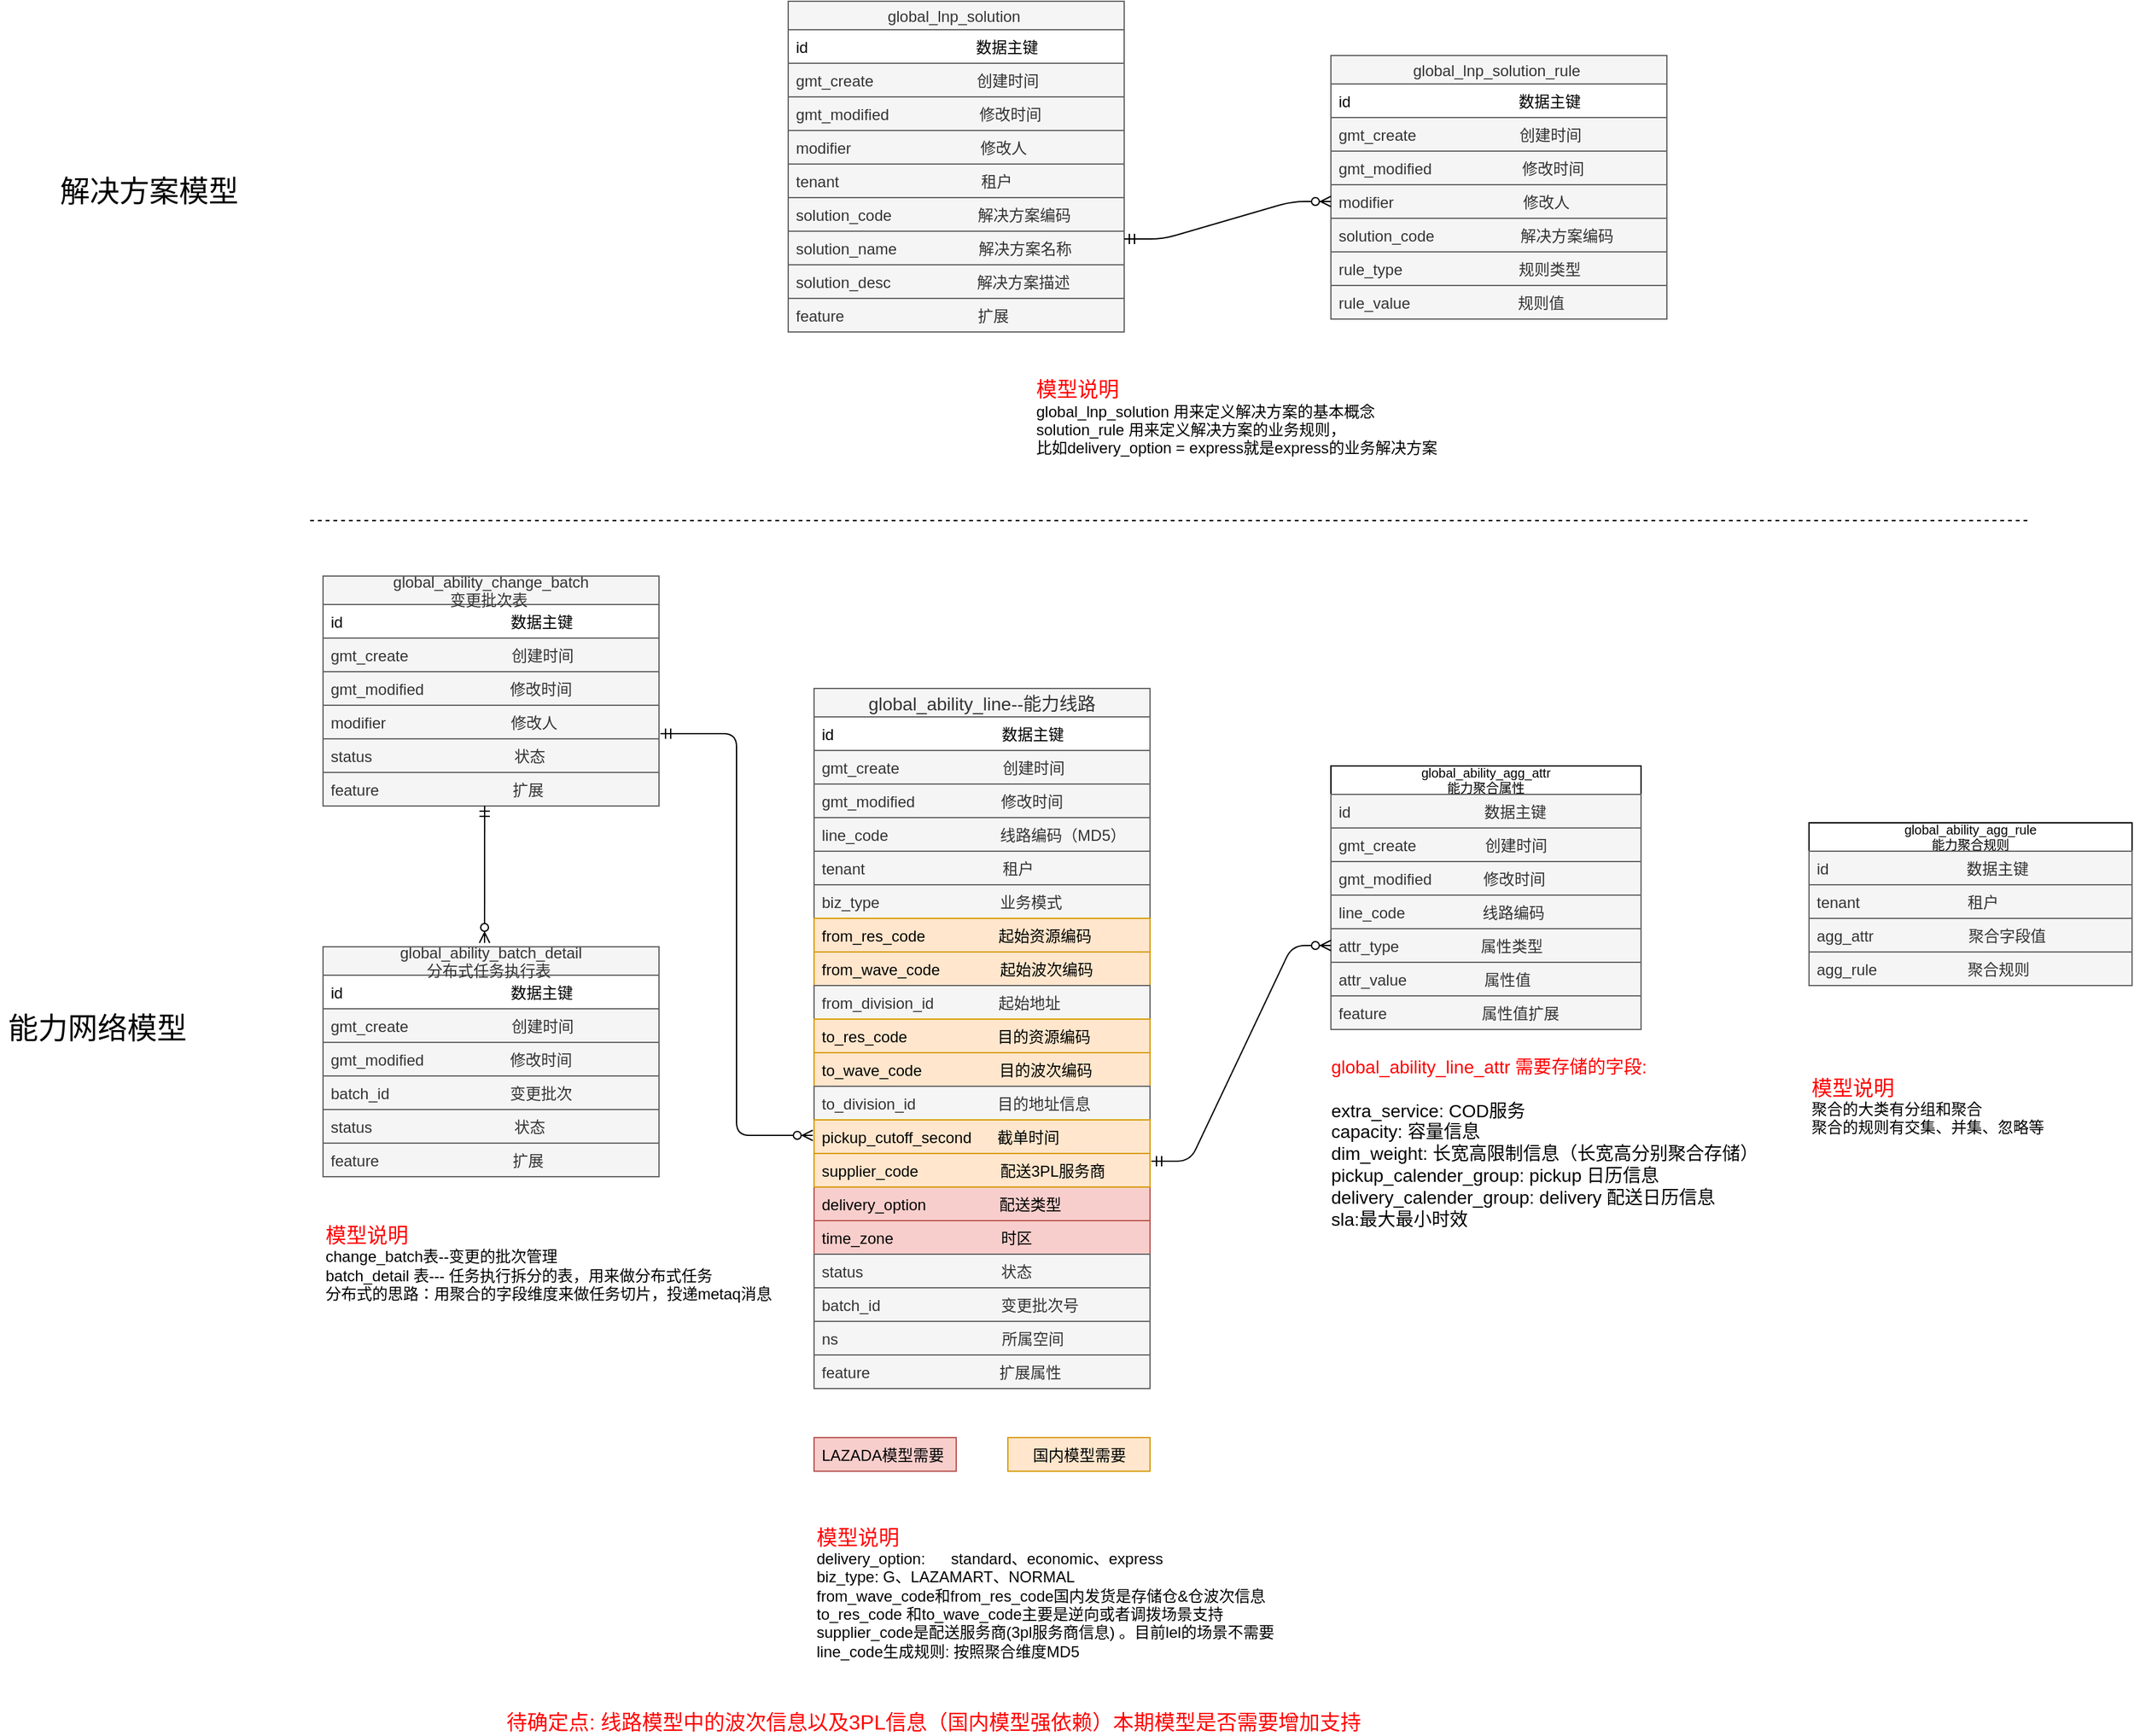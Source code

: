 <mxfile version="12.5.3" type="github">
  <diagram id="C5RBs43oDa-KdzZeNtuy" name="Page-1">
    <mxGraphModel dx="1773" dy="1760" grid="1" gridSize="10" guides="1" tooltips="1" connect="1" arrows="1" fold="1" page="1" pageScale="1" pageWidth="827" pageHeight="1169" math="0" shadow="0">
      <root>
        <mxCell id="WIyWlLk6GJQsqaUBKTNV-0"/>
        <mxCell id="WIyWlLk6GJQsqaUBKTNV-1" parent="WIyWlLk6GJQsqaUBKTNV-0"/>
        <mxCell id="9fP7N4kS7fGpAyiYnjO7-0" value="global_ability_line--能力线路" style="swimlane;fontStyle=0;childLayout=stackLayout;horizontal=1;startSize=22;horizontalStack=0;resizeParent=1;resizeParentMax=0;resizeLast=0;collapsible=1;marginBottom=0;swimlaneFillColor=#ffffff;align=center;fontSize=14;fillColor=#f5f5f5;strokeColor=#666666;fontColor=#333333;" parent="WIyWlLk6GJQsqaUBKTNV-1" vertex="1">
          <mxGeometry x="230" y="60" width="260" height="360" as="geometry"/>
        </mxCell>
        <mxCell id="9fP7N4kS7fGpAyiYnjO7-1" value="id                                       数据主键" style="text;spacingLeft=4;spacingRight=4;overflow=hidden;rotatable=0;points=[[0,0.5],[1,0.5]];portConstraint=eastwest;fontSize=12;" parent="9fP7N4kS7fGpAyiYnjO7-0" vertex="1">
          <mxGeometry y="22" width="260" height="26" as="geometry"/>
        </mxCell>
        <mxCell id="ztJhW-txVgWMC0Fm-MHa-25" value="gmt_create                        创建时间" style="text;spacingLeft=4;spacingRight=4;overflow=hidden;rotatable=0;points=[[0,0.5],[1,0.5]];portConstraint=eastwest;fontSize=12;fillColor=#f5f5f5;strokeColor=#666666;fontColor=#333333;" parent="9fP7N4kS7fGpAyiYnjO7-0" vertex="1">
          <mxGeometry y="48" width="260" height="26" as="geometry"/>
        </mxCell>
        <mxCell id="ztJhW-txVgWMC0Fm-MHa-26" value="gmt_modified                    修改时间" style="text;spacingLeft=4;spacingRight=4;overflow=hidden;rotatable=0;points=[[0,0.5],[1,0.5]];portConstraint=eastwest;fontSize=12;fillColor=#f5f5f5;strokeColor=#666666;fontColor=#333333;" parent="9fP7N4kS7fGpAyiYnjO7-0" vertex="1">
          <mxGeometry y="74" width="260" height="26" as="geometry"/>
        </mxCell>
        <mxCell id="ztJhW-txVgWMC0Fm-MHa-24" value="line_code                          线路编码（MD5）" style="text;spacingLeft=4;spacingRight=4;overflow=hidden;rotatable=0;points=[[0,0.5],[1,0.5]];portConstraint=eastwest;fontSize=12;fillColor=#f5f5f5;strokeColor=#666666;fontColor=#333333;" parent="9fP7N4kS7fGpAyiYnjO7-0" vertex="1">
          <mxGeometry y="100" width="260" height="26" as="geometry"/>
        </mxCell>
        <mxCell id="9fP7N4kS7fGpAyiYnjO7-6" value="tenant                                租户" style="text;spacingLeft=4;spacingRight=4;overflow=hidden;rotatable=0;points=[[0,0.5],[1,0.5]];portConstraint=eastwest;fontSize=12;perimeterSpacing=1;fillColor=#f5f5f5;strokeColor=#666666;fontColor=#333333;" parent="9fP7N4kS7fGpAyiYnjO7-0" vertex="1">
          <mxGeometry y="126" width="260" height="26" as="geometry"/>
        </mxCell>
        <mxCell id="ztJhW-txVgWMC0Fm-MHa-15" value="biz_type                            业务模式" style="text;spacingLeft=4;spacingRight=4;overflow=hidden;rotatable=0;points=[[0,0.5],[1,0.5]];portConstraint=eastwest;fontSize=12;perimeterSpacing=1;fillColor=#f5f5f5;strokeColor=#666666;fontColor=#333333;" parent="9fP7N4kS7fGpAyiYnjO7-0" vertex="1">
          <mxGeometry y="152" width="260" height="26" as="geometry"/>
        </mxCell>
        <mxCell id="9fP7N4kS7fGpAyiYnjO7-2" value="from_res_code                 起始资源编码" style="text;spacingLeft=4;spacingRight=4;overflow=hidden;rotatable=0;points=[[0,0.5],[1,0.5]];portConstraint=eastwest;fontSize=12;fillColor=#ffe6cc;strokeColor=#d79b00;" parent="9fP7N4kS7fGpAyiYnjO7-0" vertex="1">
          <mxGeometry y="178" width="260" height="26" as="geometry"/>
        </mxCell>
        <mxCell id="9fP7N4kS7fGpAyiYnjO7-3" value="from_wave_code              起始波次编码" style="text;strokeColor=#d79b00;fillColor=#ffe6cc;spacingLeft=4;spacingRight=4;overflow=hidden;rotatable=0;points=[[0,0.5],[1,0.5]];portConstraint=eastwest;fontSize=12;" parent="9fP7N4kS7fGpAyiYnjO7-0" vertex="1">
          <mxGeometry y="204" width="260" height="26" as="geometry"/>
        </mxCell>
        <mxCell id="9fP7N4kS7fGpAyiYnjO7-4" value="from_division_id               起始地址" style="text;strokeColor=#666666;fillColor=#f5f5f5;spacingLeft=4;spacingRight=4;overflow=hidden;rotatable=0;points=[[0,0.5],[1,0.5]];portConstraint=eastwest;fontSize=12;fontColor=#333333;" parent="9fP7N4kS7fGpAyiYnjO7-0" vertex="1">
          <mxGeometry y="230" width="260" height="26" as="geometry"/>
        </mxCell>
        <mxCell id="9fP7N4kS7fGpAyiYnjO7-5" value="to_res_code                     目的资源编码" style="text;strokeColor=#d79b00;fillColor=#ffe6cc;spacingLeft=4;spacingRight=4;overflow=hidden;rotatable=0;points=[[0,0.5],[1,0.5]];portConstraint=eastwest;fontSize=12;" parent="9fP7N4kS7fGpAyiYnjO7-0" vertex="1">
          <mxGeometry y="256" width="260" height="26" as="geometry"/>
        </mxCell>
        <mxCell id="ztJhW-txVgWMC0Fm-MHa-39" value="to_wave_code                  目的波次编码" style="text;strokeColor=#d79b00;fillColor=#ffe6cc;spacingLeft=4;spacingRight=4;overflow=hidden;rotatable=0;points=[[0,0.5],[1,0.5]];portConstraint=eastwest;fontSize=12;" parent="9fP7N4kS7fGpAyiYnjO7-0" vertex="1">
          <mxGeometry y="282" width="260" height="26" as="geometry"/>
        </mxCell>
        <mxCell id="ztJhW-txVgWMC0Fm-MHa-38" value="to_division_id                   目的地址信息" style="text;spacingLeft=4;spacingRight=4;overflow=hidden;rotatable=0;points=[[0,0.5],[1,0.5]];portConstraint=eastwest;fontSize=12;fillColor=#f5f5f5;strokeColor=#666666;fontColor=#333333;" parent="9fP7N4kS7fGpAyiYnjO7-0" vertex="1">
          <mxGeometry y="308" width="260" height="26" as="geometry"/>
        </mxCell>
        <mxCell id="ztJhW-txVgWMC0Fm-MHa-37" value="pickup_cutoff_second      截单时间" style="text;strokeColor=#d79b00;fillColor=#ffe6cc;spacingLeft=4;spacingRight=4;overflow=hidden;rotatable=0;points=[[0,0.5],[1,0.5]];portConstraint=eastwest;fontSize=12;" parent="9fP7N4kS7fGpAyiYnjO7-0" vertex="1">
          <mxGeometry y="334" width="260" height="26" as="geometry"/>
        </mxCell>
        <mxCell id="9fP7N4kS7fGpAyiYnjO7-12" value="global_ability_agg_attr&#xa;能力聚合属性" style="swimlane;fontStyle=0;childLayout=stackLayout;horizontal=1;startSize=22;fillColor=none;horizontalStack=0;resizeParent=1;resizeParentMax=0;resizeLast=0;collapsible=1;marginBottom=0;swimlaneFillColor=#ffffff;align=center;fontSize=10;" parent="WIyWlLk6GJQsqaUBKTNV-1" vertex="1">
          <mxGeometry x="630" y="120" width="240" height="204" as="geometry"/>
        </mxCell>
        <mxCell id="9fP7N4kS7fGpAyiYnjO7-13" value="id                               数据主键" style="text;strokeColor=#666666;fillColor=#f5f5f5;spacingLeft=4;spacingRight=4;overflow=hidden;rotatable=0;points=[[0,0.5],[1,0.5]];portConstraint=eastwest;fontSize=12;fontColor=#333333;" parent="9fP7N4kS7fGpAyiYnjO7-12" vertex="1">
          <mxGeometry y="22" width="240" height="26" as="geometry"/>
        </mxCell>
        <mxCell id="ztJhW-txVgWMC0Fm-MHa-98" value="gmt_create                创建时间" style="text;strokeColor=#666666;fillColor=#f5f5f5;spacingLeft=4;spacingRight=4;overflow=hidden;rotatable=0;points=[[0,0.5],[1,0.5]];portConstraint=eastwest;fontSize=12;fontColor=#333333;" parent="9fP7N4kS7fGpAyiYnjO7-12" vertex="1">
          <mxGeometry y="48" width="240" height="26" as="geometry"/>
        </mxCell>
        <mxCell id="ztJhW-txVgWMC0Fm-MHa-99" value="gmt_modified            修改时间" style="text;strokeColor=#666666;fillColor=#f5f5f5;spacingLeft=4;spacingRight=4;overflow=hidden;rotatable=0;points=[[0,0.5],[1,0.5]];portConstraint=eastwest;fontSize=12;fontColor=#333333;" parent="9fP7N4kS7fGpAyiYnjO7-12" vertex="1">
          <mxGeometry y="74" width="240" height="26" as="geometry"/>
        </mxCell>
        <mxCell id="ztJhW-txVgWMC0Fm-MHa-97" value="line_code                  线路编码" style="text;strokeColor=#666666;fillColor=#f5f5f5;spacingLeft=4;spacingRight=4;overflow=hidden;rotatable=0;points=[[0,0.5],[1,0.5]];portConstraint=eastwest;fontSize=12;fontColor=#333333;" parent="9fP7N4kS7fGpAyiYnjO7-12" vertex="1">
          <mxGeometry y="100" width="240" height="26" as="geometry"/>
        </mxCell>
        <mxCell id="9fP7N4kS7fGpAyiYnjO7-14" value="attr_type                   属性类型" style="text;strokeColor=#666666;fillColor=#f5f5f5;spacingLeft=4;spacingRight=4;overflow=hidden;rotatable=0;points=[[0,0.5],[1,0.5]];portConstraint=eastwest;fontSize=12;fontColor=#333333;" parent="9fP7N4kS7fGpAyiYnjO7-12" vertex="1">
          <mxGeometry y="126" width="240" height="26" as="geometry"/>
        </mxCell>
        <mxCell id="ztJhW-txVgWMC0Fm-MHa-0" value="attr_value                  属性值" style="text;strokeColor=#666666;fillColor=#f5f5f5;spacingLeft=4;spacingRight=4;overflow=hidden;rotatable=0;points=[[0,0.5],[1,0.5]];portConstraint=eastwest;fontSize=12;fontColor=#333333;" parent="9fP7N4kS7fGpAyiYnjO7-12" vertex="1">
          <mxGeometry y="152" width="240" height="26" as="geometry"/>
        </mxCell>
        <mxCell id="ztJhW-txVgWMC0Fm-MHa-14" value="feature                      属性值扩展" style="text;strokeColor=#666666;fillColor=#f5f5f5;spacingLeft=4;spacingRight=4;overflow=hidden;rotatable=0;points=[[0,0.5],[1,0.5]];portConstraint=eastwest;fontSize=12;fontColor=#333333;" parent="9fP7N4kS7fGpAyiYnjO7-12" vertex="1">
          <mxGeometry y="178" width="240" height="26" as="geometry"/>
        </mxCell>
        <mxCell id="9fP7N4kS7fGpAyiYnjO7-26" value="" style="edgeStyle=entityRelationEdgeStyle;fontSize=12;html=1;endArrow=ERzeroToMany;startArrow=ERmandOne;entryX=0;entryY=0.5;entryDx=0;entryDy=0;exitX=1.004;exitY=0.231;exitDx=0;exitDy=0;exitPerimeter=0;" parent="WIyWlLk6GJQsqaUBKTNV-1" target="9fP7N4kS7fGpAyiYnjO7-14" edge="1">
          <mxGeometry width="100" height="100" relative="1" as="geometry">
            <mxPoint x="491" y="426" as="sourcePoint"/>
            <mxPoint x="600" y="350" as="targetPoint"/>
          </mxGeometry>
        </mxCell>
        <mxCell id="9fP7N4kS7fGpAyiYnjO7-56" value="" style="endArrow=none;dashed=1;html=1;" parent="WIyWlLk6GJQsqaUBKTNV-1" edge="1">
          <mxGeometry width="50" height="50" relative="1" as="geometry">
            <mxPoint x="-160" y="-70" as="sourcePoint"/>
            <mxPoint x="1172" y="-70" as="targetPoint"/>
          </mxGeometry>
        </mxCell>
        <mxCell id="9fP7N4kS7fGpAyiYnjO7-58" value="&lt;font style=&quot;font-size: 23px&quot;&gt;能力网络模型&lt;/font&gt;" style="text;html=1;align=center;verticalAlign=middle;resizable=0;points=[];autosize=1;" parent="WIyWlLk6GJQsqaUBKTNV-1" vertex="1">
          <mxGeometry x="-400" y="313" width="150" height="20" as="geometry"/>
        </mxCell>
        <mxCell id="ztJhW-txVgWMC0Fm-MHa-5" value="time_zone                         时区" style="text;strokeColor=#b85450;fillColor=#f8cecc;spacingLeft=4;spacingRight=4;overflow=hidden;rotatable=0;points=[[0,0.5],[1,0.5]];portConstraint=eastwest;fontSize=12;" parent="WIyWlLk6GJQsqaUBKTNV-1" vertex="1">
          <mxGeometry x="230" y="472" width="260" height="26" as="geometry"/>
        </mxCell>
        <mxCell id="ztJhW-txVgWMC0Fm-MHa-7" value="LAZADA模型需要" style="text;strokeColor=#b85450;fillColor=#f8cecc;spacingLeft=4;spacingRight=4;overflow=hidden;rotatable=0;points=[[0,0.5],[1,0.5]];portConstraint=eastwest;fontSize=12;" parent="WIyWlLk6GJQsqaUBKTNV-1" vertex="1">
          <mxGeometry x="230" y="640" width="110" height="26" as="geometry"/>
        </mxCell>
        <mxCell id="ztJhW-txVgWMC0Fm-MHa-8" value="    国内模型需要" style="text;strokeColor=#d79b00;fillColor=#ffe6cc;spacingLeft=4;spacingRight=4;overflow=hidden;rotatable=0;points=[[0,0.5],[1,0.5]];portConstraint=eastwest;fontSize=12;" parent="WIyWlLk6GJQsqaUBKTNV-1" vertex="1">
          <mxGeometry x="380" y="640" width="110" height="26" as="geometry"/>
        </mxCell>
        <mxCell id="ztJhW-txVgWMC0Fm-MHa-10" value="&lt;div style=&quot;text-align: left&quot;&gt;&lt;span style=&quot;font-size: 14px&quot;&gt;&lt;font color=&quot;#ff0000&quot;&gt;global_ability_line_attr 需要存储的字段:&lt;/font&gt;&lt;/span&gt;&lt;/div&gt;&lt;div style=&quot;text-align: left&quot;&gt;&lt;span style=&quot;font-size: 14px&quot;&gt;&lt;br&gt;&lt;/span&gt;&lt;/div&gt;&lt;div style=&quot;text-align: left&quot;&gt;&lt;span style=&quot;font-size: 14px&quot;&gt;extra_service: COD服务&lt;/span&gt;&lt;/div&gt;&lt;span style=&quot;font-size: 14px&quot;&gt;&lt;div style=&quot;text-align: left&quot;&gt;&lt;span&gt;capacity: 容量信息&lt;/span&gt;&lt;/div&gt;&lt;/span&gt;&lt;span style=&quot;font-size: 14px&quot;&gt;&lt;div style=&quot;text-align: left&quot;&gt;&lt;span&gt;dim_weight: 长宽高限制信息（长宽高分别聚合存储）&lt;/span&gt;&lt;/div&gt;&lt;div style=&quot;text-align: left&quot;&gt;&lt;span&gt;pickup_calender_group: pickup 日历信息&lt;/span&gt;&lt;/div&gt;&lt;div style=&quot;text-align: left&quot;&gt;&lt;span&gt;delivery_calender_group: delivery 配送日历信息&lt;/span&gt;&lt;/div&gt;&lt;div style=&quot;text-align: left&quot;&gt;sla:最大最小时效&lt;/div&gt;&lt;/span&gt;&lt;span style=&quot;font-size: 14px&quot;&gt;&lt;br&gt;&lt;/span&gt;&lt;div id=&quot;u1490&quot; class=&quot;ax_default&quot; style=&quot;font-family: &amp;#34;arialmt&amp;#34; , &amp;#34;arial&amp;#34; ; font-size: 13px ; color: rgb(51 , 51 , 51) ; line-height: normal ; border-width: 0px ; position: absolute ; left: 963px ; top: 0px ; width: 107px ; height: 35px ; white-space: normal&quot;&gt;&lt;div id=&quot;u1490_text&quot; class=&quot;text &quot; style=&quot;border-width: 0px ; position: absolute ; left: 2px ; top: 10px ; width: 103px ; overflow-wrap: break-word&quot;&gt;&lt;p style=&quot;margin: 0px&quot;&gt;&lt;br&gt;&lt;/p&gt;&lt;/div&gt;&lt;/div&gt;&lt;div id=&quot;u1491&quot; class=&quot;ax_default&quot; style=&quot;font-family: &amp;#34;arialmt&amp;#34; , &amp;#34;arial&amp;#34; ; font-size: 13px ; color: rgb(51 , 51 , 51) ; line-height: normal ; border-width: 0px ; position: absolute ; left: 1070px ; top: 0px ; width: 107px ; height: 35px ; white-space: normal&quot;&gt;&lt;/div&gt;" style="text;html=1;align=center;verticalAlign=middle;resizable=0;points=[];autosize=1;" parent="WIyWlLk6GJQsqaUBKTNV-1" vertex="1">
          <mxGeometry x="620" y="350" width="350" height="140" as="geometry"/>
        </mxCell>
        <mxCell id="ztJhW-txVgWMC0Fm-MHa-3" value="delivery_option                 配送类型" style="text;strokeColor=#b85450;fillColor=#f8cecc;spacingLeft=4;spacingRight=4;overflow=hidden;rotatable=0;points=[[0,0.5],[1,0.5]];portConstraint=eastwest;fontSize=12;" parent="WIyWlLk6GJQsqaUBKTNV-1" vertex="1">
          <mxGeometry x="230" y="446" width="260" height="26" as="geometry"/>
        </mxCell>
        <mxCell id="9fP7N4kS7fGpAyiYnjO7-10" value="supplier_code                   配送3PL服务商" style="text;strokeColor=#d79b00;fillColor=#ffe6cc;spacingLeft=4;spacingRight=4;overflow=hidden;rotatable=0;points=[[0,0.5],[1,0.5]];portConstraint=eastwest;fontSize=12;" parent="WIyWlLk6GJQsqaUBKTNV-1" vertex="1">
          <mxGeometry x="230" y="420" width="260" height="26" as="geometry"/>
        </mxCell>
        <mxCell id="ztJhW-txVgWMC0Fm-MHa-41" value="feature                              扩展属性" style="text;strokeColor=#666666;fillColor=#f5f5f5;spacingLeft=4;spacingRight=4;overflow=hidden;rotatable=0;points=[[0,0.5],[1,0.5]];portConstraint=eastwest;fontSize=12;fontColor=#333333;" parent="WIyWlLk6GJQsqaUBKTNV-1" vertex="1">
          <mxGeometry x="230" y="576" width="260" height="26" as="geometry"/>
        </mxCell>
        <mxCell id="ztJhW-txVgWMC0Fm-MHa-42" value="status                                状态" style="text;strokeColor=#666666;fillColor=#f5f5f5;spacingLeft=4;spacingRight=4;overflow=hidden;rotatable=0;points=[[0,0.5],[1,0.5]];portConstraint=eastwest;fontSize=12;fontColor=#333333;" parent="WIyWlLk6GJQsqaUBKTNV-1" vertex="1">
          <mxGeometry x="230" y="498" width="260" height="26" as="geometry"/>
        </mxCell>
        <mxCell id="ztJhW-txVgWMC0Fm-MHa-43" value="batch_id                            变更批次号" style="text;strokeColor=#666666;fillColor=#f5f5f5;spacingLeft=4;spacingRight=4;overflow=hidden;rotatable=0;points=[[0,0.5],[1,0.5]];portConstraint=eastwest;fontSize=12;fontColor=#333333;" parent="WIyWlLk6GJQsqaUBKTNV-1" vertex="1">
          <mxGeometry x="230" y="524" width="260" height="26" as="geometry"/>
        </mxCell>
        <mxCell id="ztJhW-txVgWMC0Fm-MHa-44" value="&lt;div&gt;&lt;font style=&quot;font-size: 16px&quot; color=&quot;#ff0000&quot;&gt;模型说明&lt;/font&gt;&lt;/div&gt;&lt;div&gt;delivery_option:&amp;nbsp; &amp;nbsp; &amp;nbsp; standard、economic、express&lt;/div&gt;&lt;div&gt;biz_type: G、LAZAMART、NORMAL&lt;/div&gt;&lt;div&gt;from_wave_code和from_res_code国内发货是存储仓&amp;amp;仓波次信息&lt;/div&gt;&lt;div&gt;to_res_code 和to_wave_code主要是逆向或者调拨场景支持&lt;/div&gt;&lt;div&gt;supplier_code是配送服务商(3pl服务商信息) 。目前lel的场景不需要&lt;/div&gt;&lt;div&gt;line_code生成规则: 按照聚合维度MD5&lt;/div&gt;" style="text;html=1;align=left;verticalAlign=middle;resizable=0;points=[];autosize=1;" parent="WIyWlLk6GJQsqaUBKTNV-1" vertex="1">
          <mxGeometry x="230" y="710" width="370" height="100" as="geometry"/>
        </mxCell>
        <mxCell id="ztJhW-txVgWMC0Fm-MHa-45" value="global_ability_change_batch&#xa;变更批次表 " style="swimlane;fontStyle=0;childLayout=stackLayout;horizontal=1;startSize=22;horizontalStack=0;resizeParent=1;resizeParentMax=0;resizeLast=0;collapsible=1;marginBottom=0;swimlaneFillColor=#ffffff;align=center;fontSize=12;fillColor=#f5f5f5;strokeColor=#666666;fontColor=#333333;" parent="WIyWlLk6GJQsqaUBKTNV-1" vertex="1">
          <mxGeometry x="-150" y="-27" width="260" height="178" as="geometry"/>
        </mxCell>
        <mxCell id="ztJhW-txVgWMC0Fm-MHa-46" value="id                                       数据主键" style="text;spacingLeft=4;spacingRight=4;overflow=hidden;rotatable=0;points=[[0,0.5],[1,0.5]];portConstraint=eastwest;fontSize=12;" parent="ztJhW-txVgWMC0Fm-MHa-45" vertex="1">
          <mxGeometry y="22" width="260" height="26" as="geometry"/>
        </mxCell>
        <mxCell id="ztJhW-txVgWMC0Fm-MHa-47" value="gmt_create                        创建时间" style="text;spacingLeft=4;spacingRight=4;overflow=hidden;rotatable=0;points=[[0,0.5],[1,0.5]];portConstraint=eastwest;fontSize=12;fillColor=#f5f5f5;strokeColor=#666666;fontColor=#333333;" parent="ztJhW-txVgWMC0Fm-MHa-45" vertex="1">
          <mxGeometry y="48" width="260" height="26" as="geometry"/>
        </mxCell>
        <mxCell id="ztJhW-txVgWMC0Fm-MHa-48" value="gmt_modified                    修改时间" style="text;spacingLeft=4;spacingRight=4;overflow=hidden;rotatable=0;points=[[0,0.5],[1,0.5]];portConstraint=eastwest;fontSize=12;fillColor=#f5f5f5;strokeColor=#666666;fontColor=#333333;" parent="ztJhW-txVgWMC0Fm-MHa-45" vertex="1">
          <mxGeometry y="74" width="260" height="26" as="geometry"/>
        </mxCell>
        <mxCell id="ztJhW-txVgWMC0Fm-MHa-61" value="modifier                             修改人" style="text;spacingLeft=4;spacingRight=4;overflow=hidden;rotatable=0;points=[[0,0.5],[1,0.5]];portConstraint=eastwest;fontSize=12;fillColor=#f5f5f5;strokeColor=#666666;fontColor=#333333;" parent="ztJhW-txVgWMC0Fm-MHa-45" vertex="1">
          <mxGeometry y="100" width="260" height="26" as="geometry"/>
        </mxCell>
        <mxCell id="ztJhW-txVgWMC0Fm-MHa-49" value="status                                 状态" style="text;spacingLeft=4;spacingRight=4;overflow=hidden;rotatable=0;points=[[0,0.5],[1,0.5]];portConstraint=eastwest;fontSize=12;fillColor=#f5f5f5;strokeColor=#666666;fontColor=#333333;" parent="ztJhW-txVgWMC0Fm-MHa-45" vertex="1">
          <mxGeometry y="126" width="260" height="26" as="geometry"/>
        </mxCell>
        <mxCell id="ztJhW-txVgWMC0Fm-MHa-60" value="feature                               扩展" style="text;strokeColor=#666666;fillColor=#f5f5f5;spacingLeft=4;spacingRight=4;overflow=hidden;rotatable=0;points=[[0,0.5],[1,0.5]];portConstraint=eastwest;fontSize=12;fontColor=#333333;" parent="ztJhW-txVgWMC0Fm-MHa-45" vertex="1">
          <mxGeometry y="152" width="260" height="26" as="geometry"/>
        </mxCell>
        <mxCell id="ztJhW-txVgWMC0Fm-MHa-63" value="global_ability_batch_detail&#xa;分布式任务执行表 " style="swimlane;fontStyle=0;childLayout=stackLayout;horizontal=1;startSize=22;horizontalStack=0;resizeParent=1;resizeParentMax=0;resizeLast=0;collapsible=1;marginBottom=0;swimlaneFillColor=#ffffff;align=center;fontSize=12;fillColor=#f5f5f5;strokeColor=#666666;fontColor=#333333;" parent="WIyWlLk6GJQsqaUBKTNV-1" vertex="1">
          <mxGeometry x="-150" y="260" width="260" height="178" as="geometry"/>
        </mxCell>
        <mxCell id="ztJhW-txVgWMC0Fm-MHa-64" value="id                                       数据主键" style="text;spacingLeft=4;spacingRight=4;overflow=hidden;rotatable=0;points=[[0,0.5],[1,0.5]];portConstraint=eastwest;fontSize=12;" parent="ztJhW-txVgWMC0Fm-MHa-63" vertex="1">
          <mxGeometry y="22" width="260" height="26" as="geometry"/>
        </mxCell>
        <mxCell id="ztJhW-txVgWMC0Fm-MHa-65" value="gmt_create                        创建时间" style="text;spacingLeft=4;spacingRight=4;overflow=hidden;rotatable=0;points=[[0,0.5],[1,0.5]];portConstraint=eastwest;fontSize=12;fillColor=#f5f5f5;strokeColor=#666666;fontColor=#333333;" parent="ztJhW-txVgWMC0Fm-MHa-63" vertex="1">
          <mxGeometry y="48" width="260" height="26" as="geometry"/>
        </mxCell>
        <mxCell id="ztJhW-txVgWMC0Fm-MHa-66" value="gmt_modified                    修改时间" style="text;spacingLeft=4;spacingRight=4;overflow=hidden;rotatable=0;points=[[0,0.5],[1,0.5]];portConstraint=eastwest;fontSize=12;fillColor=#f5f5f5;strokeColor=#666666;fontColor=#333333;" parent="ztJhW-txVgWMC0Fm-MHa-63" vertex="1">
          <mxGeometry y="74" width="260" height="26" as="geometry"/>
        </mxCell>
        <mxCell id="ztJhW-txVgWMC0Fm-MHa-67" value="batch_id                            变更批次" style="text;spacingLeft=4;spacingRight=4;overflow=hidden;rotatable=0;points=[[0,0.5],[1,0.5]];portConstraint=eastwest;fontSize=12;fillColor=#f5f5f5;strokeColor=#666666;fontColor=#333333;" parent="ztJhW-txVgWMC0Fm-MHa-63" vertex="1">
          <mxGeometry y="100" width="260" height="26" as="geometry"/>
        </mxCell>
        <mxCell id="ztJhW-txVgWMC0Fm-MHa-68" value="status                                 状态" style="text;spacingLeft=4;spacingRight=4;overflow=hidden;rotatable=0;points=[[0,0.5],[1,0.5]];portConstraint=eastwest;fontSize=12;fillColor=#f5f5f5;strokeColor=#666666;fontColor=#333333;" parent="ztJhW-txVgWMC0Fm-MHa-63" vertex="1">
          <mxGeometry y="126" width="260" height="26" as="geometry"/>
        </mxCell>
        <mxCell id="ztJhW-txVgWMC0Fm-MHa-69" value="feature                               扩展" style="text;strokeColor=#666666;fillColor=#f5f5f5;spacingLeft=4;spacingRight=4;overflow=hidden;rotatable=0;points=[[0,0.5],[1,0.5]];portConstraint=eastwest;fontSize=12;fontColor=#333333;" parent="ztJhW-txVgWMC0Fm-MHa-63" vertex="1">
          <mxGeometry y="152" width="260" height="26" as="geometry"/>
        </mxCell>
        <mxCell id="ztJhW-txVgWMC0Fm-MHa-83" value="" style="endArrow=ERmandOne;html=1;fontSize=12;entryX=0.481;entryY=1;entryDx=0;entryDy=0;entryPerimeter=0;startArrow=ERzeroToMany;startFill=1;endFill=0;" parent="WIyWlLk6GJQsqaUBKTNV-1" target="ztJhW-txVgWMC0Fm-MHa-60" edge="1">
          <mxGeometry width="50" height="50" relative="1" as="geometry">
            <mxPoint x="-25" y="257" as="sourcePoint"/>
            <mxPoint y="190" as="targetPoint"/>
          </mxGeometry>
        </mxCell>
        <mxCell id="ztJhW-txVgWMC0Fm-MHa-84" value="" style="endArrow=ERmandOne;html=1;fontSize=12;entryX=1.008;entryY=-0.115;entryDx=0;entryDy=0;entryPerimeter=0;exitX=0;exitY=0.5;exitDx=0;exitDy=0;startArrow=ERzeroToMany;startFill=1;endFill=0;" parent="WIyWlLk6GJQsqaUBKTNV-1" edge="1">
          <mxGeometry width="50" height="50" relative="1" as="geometry">
            <mxPoint x="229" y="406" as="sourcePoint"/>
            <mxPoint x="111.08" y="95.01" as="targetPoint"/>
            <Array as="points">
              <mxPoint x="170" y="406"/>
              <mxPoint x="170" y="95"/>
            </Array>
          </mxGeometry>
        </mxCell>
        <mxCell id="ztJhW-txVgWMC0Fm-MHa-85" value="global_ability_agg_rule&#xa;能力聚合规则" style="swimlane;fontStyle=0;childLayout=stackLayout;horizontal=1;startSize=22;fillColor=none;horizontalStack=0;resizeParent=1;resizeParentMax=0;resizeLast=0;collapsible=1;marginBottom=0;swimlaneFillColor=#ffffff;align=center;fontSize=10;" parent="WIyWlLk6GJQsqaUBKTNV-1" vertex="1">
          <mxGeometry x="1000" y="164" width="250" height="126" as="geometry"/>
        </mxCell>
        <mxCell id="ztJhW-txVgWMC0Fm-MHa-86" value="id                                数据主键" style="text;strokeColor=#666666;fillColor=#f5f5f5;spacingLeft=4;spacingRight=4;overflow=hidden;rotatable=0;points=[[0,0.5],[1,0.5]];portConstraint=eastwest;fontSize=12;fontColor=#333333;" parent="ztJhW-txVgWMC0Fm-MHa-85" vertex="1">
          <mxGeometry y="22" width="250" height="26" as="geometry"/>
        </mxCell>
        <mxCell id="ztJhW-txVgWMC0Fm-MHa-87" value="tenant                         租户" style="text;strokeColor=#666666;fillColor=#f5f5f5;spacingLeft=4;spacingRight=4;overflow=hidden;rotatable=0;points=[[0,0.5],[1,0.5]];portConstraint=eastwest;fontSize=12;fontColor=#333333;" parent="ztJhW-txVgWMC0Fm-MHa-85" vertex="1">
          <mxGeometry y="48" width="250" height="26" as="geometry"/>
        </mxCell>
        <mxCell id="ztJhW-txVgWMC0Fm-MHa-88" value="agg_attr                      聚合字段值" style="text;strokeColor=#666666;fillColor=#f5f5f5;spacingLeft=4;spacingRight=4;overflow=hidden;rotatable=0;points=[[0,0.5],[1,0.5]];portConstraint=eastwest;fontSize=12;fontColor=#333333;" parent="ztJhW-txVgWMC0Fm-MHa-85" vertex="1">
          <mxGeometry y="74" width="250" height="26" as="geometry"/>
        </mxCell>
        <mxCell id="ztJhW-txVgWMC0Fm-MHa-89" value="agg_rule                     聚合规则" style="text;strokeColor=#666666;fillColor=#f5f5f5;spacingLeft=4;spacingRight=4;overflow=hidden;rotatable=0;points=[[0,0.5],[1,0.5]];portConstraint=eastwest;fontSize=12;fontColor=#333333;" parent="ztJhW-txVgWMC0Fm-MHa-85" vertex="1">
          <mxGeometry y="100" width="250" height="26" as="geometry"/>
        </mxCell>
        <mxCell id="ztJhW-txVgWMC0Fm-MHa-91" value="&lt;div&gt;&lt;font style=&quot;font-size: 16px&quot; color=&quot;#ff0000&quot;&gt;模型说明&lt;/font&gt;&lt;/div&gt;&lt;div&gt;聚合的大类有分组和聚合&lt;/div&gt;&lt;div&gt;聚合的规则有交集、并集、忽略等&lt;/div&gt;" style="text;html=1;align=left;verticalAlign=middle;resizable=0;points=[];autosize=1;" parent="WIyWlLk6GJQsqaUBKTNV-1" vertex="1">
          <mxGeometry x="1000" y="358" width="200" height="50" as="geometry"/>
        </mxCell>
        <mxCell id="ztJhW-txVgWMC0Fm-MHa-93" value="&lt;div&gt;&lt;font style=&quot;font-size: 16px&quot; color=&quot;#ff0000&quot;&gt;模型说明&lt;/font&gt;&lt;/div&gt;&lt;div&gt;change_batch表--变更的批次管理&lt;/div&gt;&lt;div&gt;batch_detail 表--- 任务执行拆分的表，用来做分布式任务&lt;/div&gt;&lt;div&gt;分布式的思路：用聚合的字段维度来做任务切片，投递metaq消息&lt;/div&gt;&lt;div&gt;&lt;br&gt;&lt;/div&gt;" style="text;html=1;align=left;verticalAlign=middle;resizable=0;points=[];autosize=1;" parent="WIyWlLk6GJQsqaUBKTNV-1" vertex="1">
          <mxGeometry x="-150" y="472" width="360" height="80" as="geometry"/>
        </mxCell>
        <mxCell id="ztJhW-txVgWMC0Fm-MHa-96" value="&lt;div&gt;&lt;font color=&quot;#ff0000&quot;&gt;&lt;span style=&quot;font-size: 16px&quot;&gt;待确定点: 线路模型中的波次信息以及3PL信息（国内模型强依赖）本期模型是否需要增加支持&lt;/span&gt;&lt;/font&gt;&lt;/div&gt;" style="text;html=1;align=left;verticalAlign=middle;resizable=0;points=[];autosize=1;" parent="WIyWlLk6GJQsqaUBKTNV-1" vertex="1">
          <mxGeometry x="-10" y="850" width="680" height="20" as="geometry"/>
        </mxCell>
        <mxCell id="ztJhW-txVgWMC0Fm-MHa-100" value="global_lnp_solution " style="swimlane;fontStyle=0;childLayout=stackLayout;horizontal=1;startSize=22;horizontalStack=0;resizeParent=1;resizeParentMax=0;resizeLast=0;collapsible=1;marginBottom=0;swimlaneFillColor=#ffffff;align=center;fontSize=12;fillColor=#f5f5f5;strokeColor=#666666;fontColor=#333333;" parent="WIyWlLk6GJQsqaUBKTNV-1" vertex="1">
          <mxGeometry x="210" y="-472" width="260" height="256" as="geometry"/>
        </mxCell>
        <mxCell id="ztJhW-txVgWMC0Fm-MHa-101" value="id                                       数据主键" style="text;spacingLeft=4;spacingRight=4;overflow=hidden;rotatable=0;points=[[0,0.5],[1,0.5]];portConstraint=eastwest;fontSize=12;" parent="ztJhW-txVgWMC0Fm-MHa-100" vertex="1">
          <mxGeometry y="22" width="260" height="26" as="geometry"/>
        </mxCell>
        <mxCell id="ztJhW-txVgWMC0Fm-MHa-102" value="gmt_create                        创建时间" style="text;spacingLeft=4;spacingRight=4;overflow=hidden;rotatable=0;points=[[0,0.5],[1,0.5]];portConstraint=eastwest;fontSize=12;fillColor=#f5f5f5;strokeColor=#666666;fontColor=#333333;" parent="ztJhW-txVgWMC0Fm-MHa-100" vertex="1">
          <mxGeometry y="48" width="260" height="26" as="geometry"/>
        </mxCell>
        <mxCell id="ztJhW-txVgWMC0Fm-MHa-103" value="gmt_modified                     修改时间" style="text;spacingLeft=4;spacingRight=4;overflow=hidden;rotatable=0;points=[[0,0.5],[1,0.5]];portConstraint=eastwest;fontSize=12;fillColor=#f5f5f5;strokeColor=#666666;fontColor=#333333;" parent="ztJhW-txVgWMC0Fm-MHa-100" vertex="1">
          <mxGeometry y="74" width="260" height="26" as="geometry"/>
        </mxCell>
        <mxCell id="ztJhW-txVgWMC0Fm-MHa-104" value="modifier                              修改人" style="text;spacingLeft=4;spacingRight=4;overflow=hidden;rotatable=0;points=[[0,0.5],[1,0.5]];portConstraint=eastwest;fontSize=12;fillColor=#f5f5f5;strokeColor=#666666;fontColor=#333333;" parent="ztJhW-txVgWMC0Fm-MHa-100" vertex="1">
          <mxGeometry y="100" width="260" height="26" as="geometry"/>
        </mxCell>
        <mxCell id="ztJhW-txVgWMC0Fm-MHa-122" value="tenant                                 租户" style="text;spacingLeft=4;spacingRight=4;overflow=hidden;rotatable=0;points=[[0,0.5],[1,0.5]];portConstraint=eastwest;fontSize=12;fillColor=#f5f5f5;strokeColor=#666666;fontColor=#333333;" parent="ztJhW-txVgWMC0Fm-MHa-100" vertex="1">
          <mxGeometry y="126" width="260" height="26" as="geometry"/>
        </mxCell>
        <mxCell id="ztJhW-txVgWMC0Fm-MHa-105" value="solution_code                    解决方案编码" style="text;spacingLeft=4;spacingRight=4;overflow=hidden;rotatable=0;points=[[0,0.5],[1,0.5]];portConstraint=eastwest;fontSize=12;fillColor=#f5f5f5;strokeColor=#666666;fontColor=#333333;" parent="ztJhW-txVgWMC0Fm-MHa-100" vertex="1">
          <mxGeometry y="152" width="260" height="26" as="geometry"/>
        </mxCell>
        <mxCell id="ztJhW-txVgWMC0Fm-MHa-107" value="solution_name                   解决方案名称" style="text;spacingLeft=4;spacingRight=4;overflow=hidden;rotatable=0;points=[[0,0.5],[1,0.5]];portConstraint=eastwest;fontSize=12;fillColor=#f5f5f5;strokeColor=#666666;fontColor=#333333;" parent="ztJhW-txVgWMC0Fm-MHa-100" vertex="1">
          <mxGeometry y="178" width="260" height="26" as="geometry"/>
        </mxCell>
        <mxCell id="ztJhW-txVgWMC0Fm-MHa-108" value="solution_desc                    解决方案描述" style="text;spacingLeft=4;spacingRight=4;overflow=hidden;rotatable=0;points=[[0,0.5],[1,0.5]];portConstraint=eastwest;fontSize=12;fillColor=#f5f5f5;strokeColor=#666666;fontColor=#333333;" parent="ztJhW-txVgWMC0Fm-MHa-100" vertex="1">
          <mxGeometry y="204" width="260" height="26" as="geometry"/>
        </mxCell>
        <mxCell id="ztJhW-txVgWMC0Fm-MHa-106" value="feature                               扩展" style="text;strokeColor=#666666;fillColor=#f5f5f5;spacingLeft=4;spacingRight=4;overflow=hidden;rotatable=0;points=[[0,0.5],[1,0.5]];portConstraint=eastwest;fontSize=12;fontColor=#333333;" parent="ztJhW-txVgWMC0Fm-MHa-100" vertex="1">
          <mxGeometry y="230" width="260" height="26" as="geometry"/>
        </mxCell>
        <mxCell id="ztJhW-txVgWMC0Fm-MHa-109" value="global_lnp_solution_rule " style="swimlane;fontStyle=0;childLayout=stackLayout;horizontal=1;startSize=22;horizontalStack=0;resizeParent=1;resizeParentMax=0;resizeLast=0;collapsible=1;marginBottom=0;swimlaneFillColor=#ffffff;align=center;fontSize=12;fillColor=#f5f5f5;strokeColor=#666666;fontColor=#333333;" parent="WIyWlLk6GJQsqaUBKTNV-1" vertex="1">
          <mxGeometry x="630" y="-430" width="260" height="204" as="geometry"/>
        </mxCell>
        <mxCell id="ztJhW-txVgWMC0Fm-MHa-110" value="id                                       数据主键" style="text;spacingLeft=4;spacingRight=4;overflow=hidden;rotatable=0;points=[[0,0.5],[1,0.5]];portConstraint=eastwest;fontSize=12;" parent="ztJhW-txVgWMC0Fm-MHa-109" vertex="1">
          <mxGeometry y="22" width="260" height="26" as="geometry"/>
        </mxCell>
        <mxCell id="ztJhW-txVgWMC0Fm-MHa-111" value="gmt_create                        创建时间" style="text;spacingLeft=4;spacingRight=4;overflow=hidden;rotatable=0;points=[[0,0.5],[1,0.5]];portConstraint=eastwest;fontSize=12;fillColor=#f5f5f5;strokeColor=#666666;fontColor=#333333;" parent="ztJhW-txVgWMC0Fm-MHa-109" vertex="1">
          <mxGeometry y="48" width="260" height="26" as="geometry"/>
        </mxCell>
        <mxCell id="ztJhW-txVgWMC0Fm-MHa-112" value="gmt_modified                     修改时间" style="text;spacingLeft=4;spacingRight=4;overflow=hidden;rotatable=0;points=[[0,0.5],[1,0.5]];portConstraint=eastwest;fontSize=12;fillColor=#f5f5f5;strokeColor=#666666;fontColor=#333333;" parent="ztJhW-txVgWMC0Fm-MHa-109" vertex="1">
          <mxGeometry y="74" width="260" height="26" as="geometry"/>
        </mxCell>
        <mxCell id="ztJhW-txVgWMC0Fm-MHa-113" value="modifier                              修改人" style="text;spacingLeft=4;spacingRight=4;overflow=hidden;rotatable=0;points=[[0,0.5],[1,0.5]];portConstraint=eastwest;fontSize=12;fillColor=#f5f5f5;strokeColor=#666666;fontColor=#333333;" parent="ztJhW-txVgWMC0Fm-MHa-109" vertex="1">
          <mxGeometry y="100" width="260" height="26" as="geometry"/>
        </mxCell>
        <mxCell id="ztJhW-txVgWMC0Fm-MHa-114" value="solution_code                    解决方案编码" style="text;spacingLeft=4;spacingRight=4;overflow=hidden;rotatable=0;points=[[0,0.5],[1,0.5]];portConstraint=eastwest;fontSize=12;fillColor=#f5f5f5;strokeColor=#666666;fontColor=#333333;" parent="ztJhW-txVgWMC0Fm-MHa-109" vertex="1">
          <mxGeometry y="126" width="260" height="26" as="geometry"/>
        </mxCell>
        <mxCell id="ztJhW-txVgWMC0Fm-MHa-115" value="rule_type                           规则类型" style="text;spacingLeft=4;spacingRight=4;overflow=hidden;rotatable=0;points=[[0,0.5],[1,0.5]];portConstraint=eastwest;fontSize=12;fillColor=#f5f5f5;strokeColor=#666666;fontColor=#333333;" parent="ztJhW-txVgWMC0Fm-MHa-109" vertex="1">
          <mxGeometry y="152" width="260" height="26" as="geometry"/>
        </mxCell>
        <mxCell id="ztJhW-txVgWMC0Fm-MHa-116" value="rule_value                         规则值" style="text;spacingLeft=4;spacingRight=4;overflow=hidden;rotatable=0;points=[[0,0.5],[1,0.5]];portConstraint=eastwest;fontSize=12;fillColor=#f5f5f5;strokeColor=#666666;fontColor=#333333;" parent="ztJhW-txVgWMC0Fm-MHa-109" vertex="1">
          <mxGeometry y="178" width="260" height="26" as="geometry"/>
        </mxCell>
        <mxCell id="ztJhW-txVgWMC0Fm-MHa-118" value="" style="edgeStyle=entityRelationEdgeStyle;fontSize=12;html=1;endArrow=ERzeroToMany;startArrow=ERmandOne;entryX=0;entryY=0.5;entryDx=0;entryDy=0;exitX=1;exitY=0.231;exitDx=0;exitDy=0;exitPerimeter=0;" parent="WIyWlLk6GJQsqaUBKTNV-1" source="ztJhW-txVgWMC0Fm-MHa-107" target="ztJhW-txVgWMC0Fm-MHa-113" edge="1">
          <mxGeometry width="100" height="100" relative="1" as="geometry">
            <mxPoint x="491" y="-83" as="sourcePoint"/>
            <mxPoint x="630" y="-250" as="targetPoint"/>
          </mxGeometry>
        </mxCell>
        <mxCell id="ztJhW-txVgWMC0Fm-MHa-120" value="&lt;div&gt;&lt;font style=&quot;font-size: 16px&quot; color=&quot;#ff0000&quot;&gt;模型说明&lt;/font&gt;&lt;/div&gt;&lt;div&gt;global_lnp_solution 用来定义解决方案的基本概念&lt;/div&gt;&lt;div&gt;solution_rule 用来定义解决方案的业务规则，&lt;/div&gt;&lt;div&gt;比如delivery_option = express就是express的业务解决方案&lt;/div&gt;" style="text;html=1;align=left;verticalAlign=middle;resizable=0;points=[];autosize=1;" parent="WIyWlLk6GJQsqaUBKTNV-1" vertex="1">
          <mxGeometry x="400" y="-180" width="330" height="60" as="geometry"/>
        </mxCell>
        <mxCell id="ztJhW-txVgWMC0Fm-MHa-121" value="&lt;font style=&quot;font-size: 23px&quot;&gt;解决方案模型&lt;/font&gt;" style="text;html=1;align=center;verticalAlign=middle;resizable=0;points=[];autosize=1;" parent="WIyWlLk6GJQsqaUBKTNV-1" vertex="1">
          <mxGeometry x="-360" y="-335" width="150" height="20" as="geometry"/>
        </mxCell>
        <mxCell id="fEfxcfkQuzbMVsMk9ltK-0" value="ns                                      所属空间" style="text;strokeColor=#666666;fillColor=#f5f5f5;spacingLeft=4;spacingRight=4;overflow=hidden;rotatable=0;points=[[0,0.5],[1,0.5]];portConstraint=eastwest;fontSize=12;fontColor=#333333;" vertex="1" parent="WIyWlLk6GJQsqaUBKTNV-1">
          <mxGeometry x="230" y="550" width="260" height="26" as="geometry"/>
        </mxCell>
      </root>
    </mxGraphModel>
  </diagram>
</mxfile>
